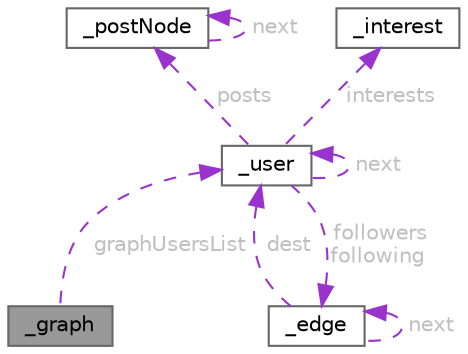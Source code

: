 digraph "_graph"
{
 // LATEX_PDF_SIZE
  bgcolor="transparent";
  edge [fontname=Helvetica,fontsize=10,labelfontname=Helvetica,labelfontsize=10];
  node [fontname=Helvetica,fontsize=10,shape=box,height=0.2,width=0.4];
  Node1 [id="Node000001",label="_graph",height=0.2,width=0.4,color="gray40", fillcolor="grey60", style="filled", fontcolor="black",tooltip="Estructura que representa un grafo."];
  Node2 -> Node1 [id="edge1_Node000001_Node000002",dir="back",color="darkorchid3",style="dashed",tooltip=" ",label=" graphUsersList",fontcolor="grey" ];
  Node2 [id="Node000002",label="_user",height=0.2,width=0.4,color="gray40", fillcolor="white", style="filled",URL="$d5/d4f/struct__user.html",tooltip="Estructura que almacena los datos de un usuario."];
  Node3 -> Node2 [id="edge2_Node000002_Node000003",dir="back",color="darkorchid3",style="dashed",tooltip=" ",label=" posts",fontcolor="grey" ];
  Node3 [id="Node000003",label="_postNode",height=0.2,width=0.4,color="gray40", fillcolor="white", style="filled",URL="$da/d98/struct__postNode.html",tooltip="Estructura que define un post (publicación)"];
  Node3 -> Node3 [id="edge3_Node000003_Node000003",dir="back",color="darkorchid3",style="dashed",tooltip=" ",label=" next",fontcolor="grey" ];
  Node4 -> Node2 [id="edge4_Node000002_Node000004",dir="back",color="darkorchid3",style="dashed",tooltip=" ",label=" followers\nfollowing",fontcolor="grey" ];
  Node4 [id="Node000004",label="_edge",height=0.2,width=0.4,color="gray40", fillcolor="white", style="filled",URL="$dd/d44/struct__edge.html",tooltip="Estructura que representa una lista de arista de un usuario perteneciente al grafo."];
  Node2 -> Node4 [id="edge5_Node000004_Node000002",dir="back",color="darkorchid3",style="dashed",tooltip=" ",label=" dest",fontcolor="grey" ];
  Node4 -> Node4 [id="edge6_Node000004_Node000004",dir="back",color="darkorchid3",style="dashed",tooltip=" ",label=" next",fontcolor="grey" ];
  Node2 -> Node2 [id="edge7_Node000002_Node000002",dir="back",color="darkorchid3",style="dashed",tooltip=" ",label=" next",fontcolor="grey" ];
  Node5 -> Node2 [id="edge8_Node000002_Node000005",dir="back",color="darkorchid3",style="dashed",tooltip=" ",label=" interests",fontcolor="grey" ];
  Node5 [id="Node000005",label="_interest",height=0.2,width=0.4,color="gray40", fillcolor="white", style="filled",URL="$d8/d57/struct__interest.html",tooltip="Estructura que almacena un interes."];
}
